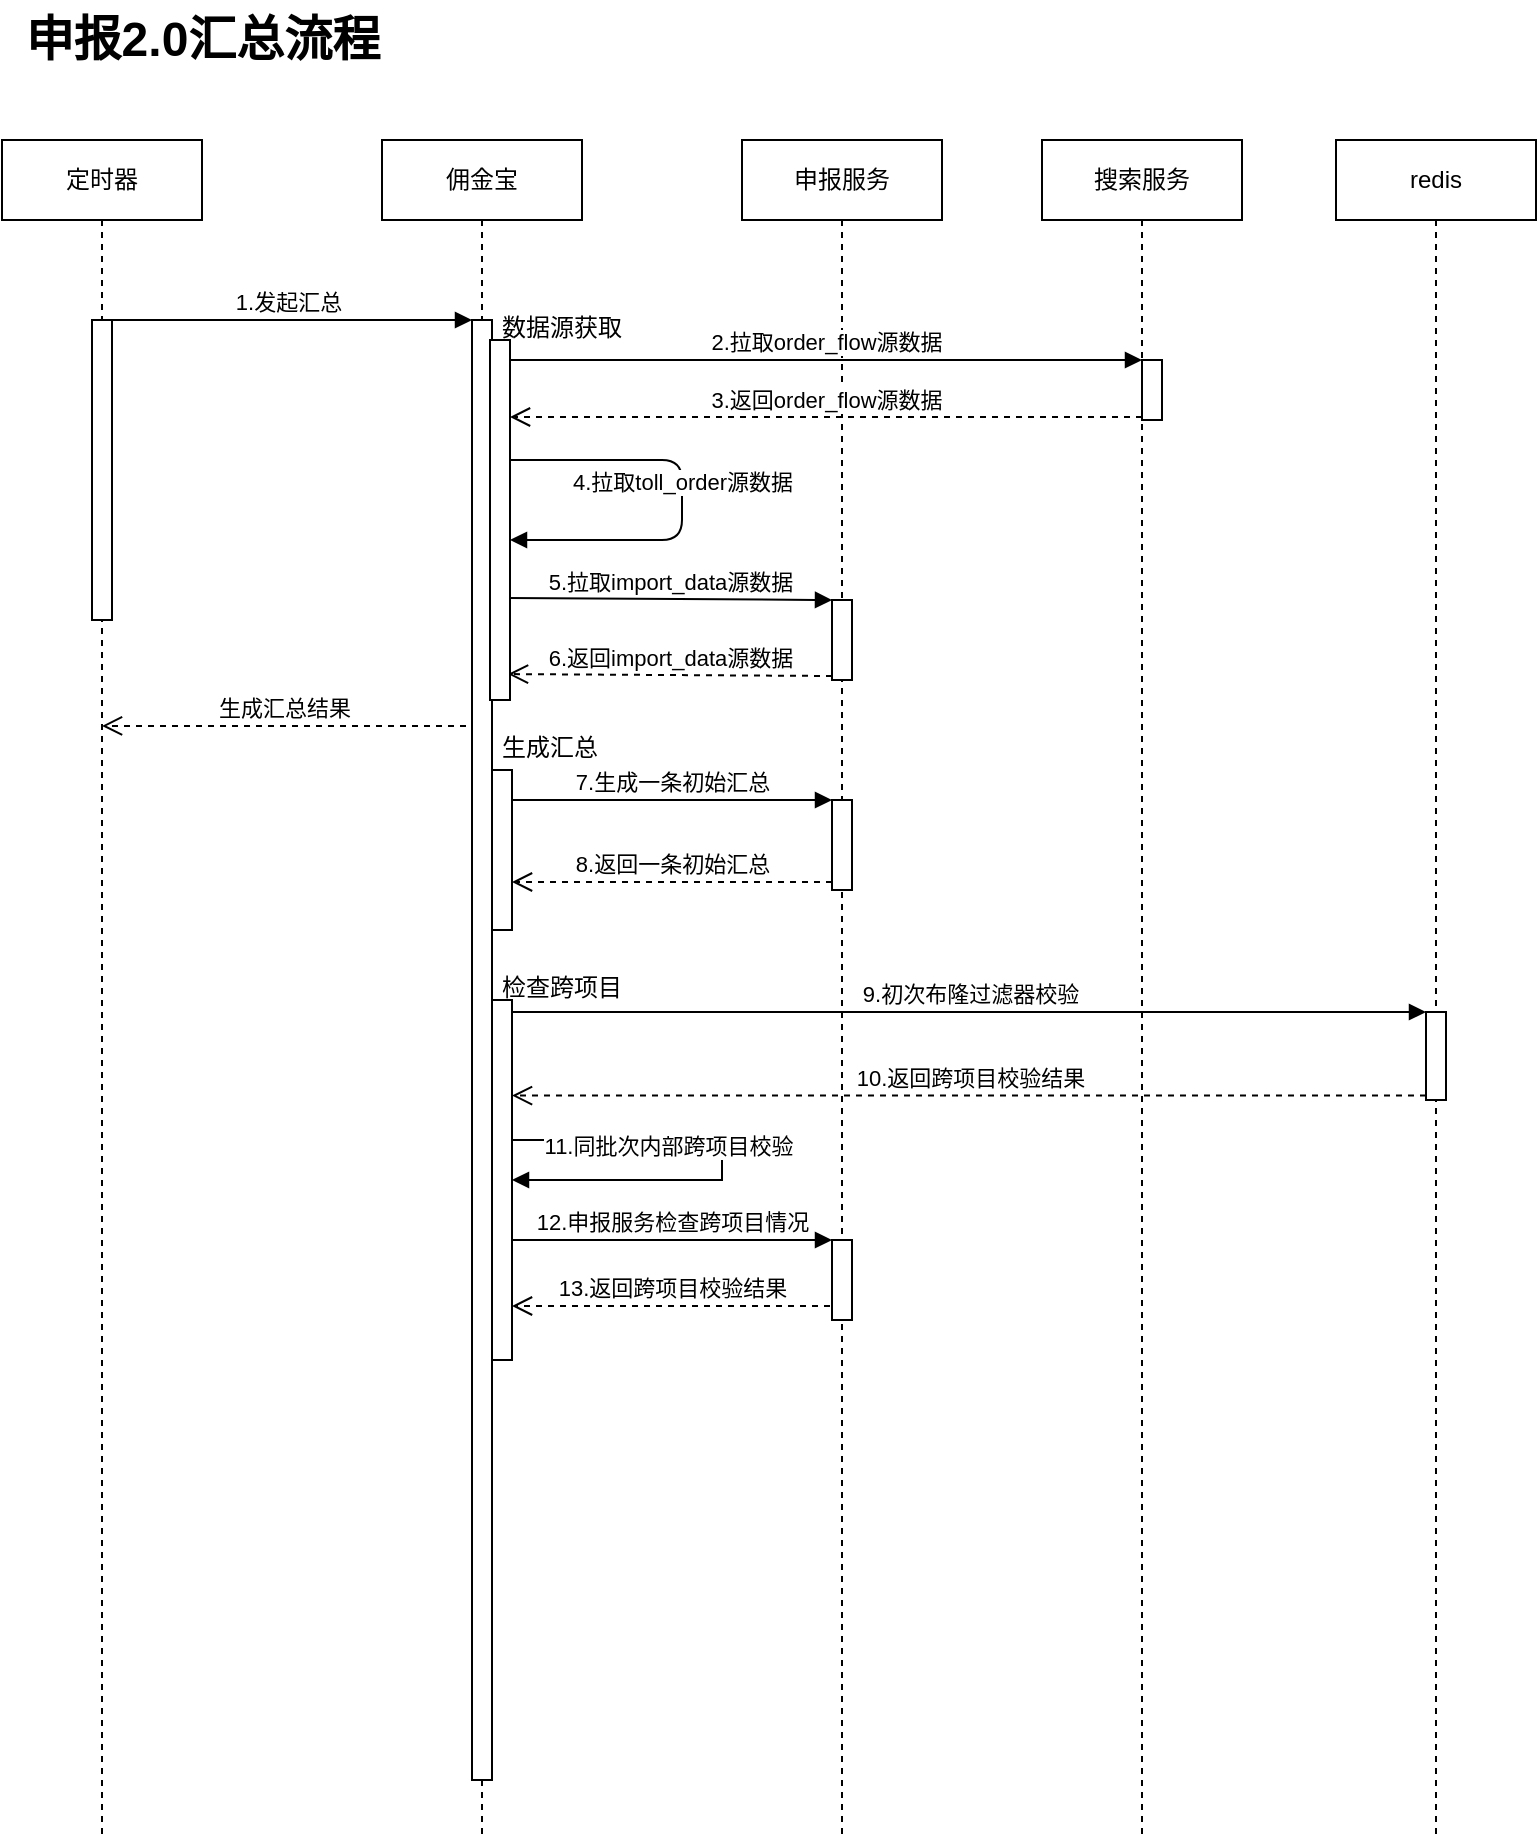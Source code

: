 <mxfile version="14.5.10" type="github">
  <diagram id="OrDDOOp5G-RsiYh1gpby" name="申报2.0汇总时序图">
    <mxGraphModel dx="1042" dy="750" grid="1" gridSize="10" guides="1" tooltips="1" connect="1" arrows="1" fold="1" page="1" pageScale="1" pageWidth="827" pageHeight="1169" math="0" shadow="0">
      <root>
        <mxCell id="0" />
        <mxCell id="1" parent="0" />
        <mxCell id="T_tN1QSZm3qy5hiVaArP-2" value="定时器" style="shape=umlLifeline;perimeter=lifelinePerimeter;whiteSpace=wrap;html=1;container=1;collapsible=0;recursiveResize=0;outlineConnect=0;" vertex="1" parent="1">
          <mxGeometry x="160" y="230" width="100" height="850" as="geometry" />
        </mxCell>
        <mxCell id="T_tN1QSZm3qy5hiVaArP-19" value="" style="html=1;points=[];perimeter=orthogonalPerimeter;" vertex="1" parent="T_tN1QSZm3qy5hiVaArP-2">
          <mxGeometry x="45" y="90" width="10" height="150" as="geometry" />
        </mxCell>
        <mxCell id="T_tN1QSZm3qy5hiVaArP-6" value="佣金宝" style="shape=umlLifeline;perimeter=lifelinePerimeter;whiteSpace=wrap;html=1;container=1;collapsible=0;recursiveResize=0;outlineConnect=0;" vertex="1" parent="1">
          <mxGeometry x="350" y="230" width="100" height="850" as="geometry" />
        </mxCell>
        <mxCell id="T_tN1QSZm3qy5hiVaArP-20" value="" style="html=1;points=[];perimeter=orthogonalPerimeter;" vertex="1" parent="T_tN1QSZm3qy5hiVaArP-6">
          <mxGeometry x="45" y="90" width="10" height="730" as="geometry" />
        </mxCell>
        <mxCell id="T_tN1QSZm3qy5hiVaArP-41" value="" style="html=1;points=[];perimeter=orthogonalPerimeter;" vertex="1" parent="T_tN1QSZm3qy5hiVaArP-6">
          <mxGeometry x="55" y="315" width="10" height="80" as="geometry" />
        </mxCell>
        <mxCell id="T_tN1QSZm3qy5hiVaArP-48" value="" style="html=1;points=[];perimeter=orthogonalPerimeter;" vertex="1" parent="T_tN1QSZm3qy5hiVaArP-6">
          <mxGeometry x="55" y="430" width="10" height="180" as="geometry" />
        </mxCell>
        <mxCell id="T_tN1QSZm3qy5hiVaArP-69" value="" style="edgeStyle=orthogonalEdgeStyle;html=1;align=left;spacingLeft=2;endArrow=block;rounded=0;" edge="1" target="T_tN1QSZm3qy5hiVaArP-48" parent="T_tN1QSZm3qy5hiVaArP-6" source="T_tN1QSZm3qy5hiVaArP-48">
          <mxGeometry relative="1" as="geometry">
            <mxPoint x="70" y="500" as="sourcePoint" />
            <Array as="points">
              <mxPoint x="170" y="500" />
              <mxPoint x="170" y="520" />
            </Array>
            <mxPoint x="70" y="520" as="targetPoint" />
          </mxGeometry>
        </mxCell>
        <mxCell id="T_tN1QSZm3qy5hiVaArP-70" value="&lt;span style=&quot;text-align: left&quot;&gt;11.同批次内部跨项目校验&lt;/span&gt;" style="edgeLabel;html=1;align=center;verticalAlign=middle;resizable=0;points=[];" vertex="1" connectable="0" parent="T_tN1QSZm3qy5hiVaArP-69">
          <mxGeometry x="-0.322" y="-3" relative="1" as="geometry">
            <mxPoint as="offset" />
          </mxGeometry>
        </mxCell>
        <mxCell id="T_tN1QSZm3qy5hiVaArP-7" value="申报服务" style="shape=umlLifeline;perimeter=lifelinePerimeter;whiteSpace=wrap;html=1;container=1;collapsible=0;recursiveResize=0;outlineConnect=0;" vertex="1" parent="1">
          <mxGeometry x="530" y="230" width="100" height="850" as="geometry" />
        </mxCell>
        <mxCell id="T_tN1QSZm3qy5hiVaArP-32" value="" style="html=1;points=[];perimeter=orthogonalPerimeter;" vertex="1" parent="T_tN1QSZm3qy5hiVaArP-7">
          <mxGeometry x="45" y="230" width="10" height="40" as="geometry" />
        </mxCell>
        <mxCell id="T_tN1QSZm3qy5hiVaArP-45" value="" style="html=1;points=[];perimeter=orthogonalPerimeter;" vertex="1" parent="T_tN1QSZm3qy5hiVaArP-7">
          <mxGeometry x="45" y="330" width="10" height="45" as="geometry" />
        </mxCell>
        <mxCell id="T_tN1QSZm3qy5hiVaArP-71" value="" style="html=1;points=[];perimeter=orthogonalPerimeter;" vertex="1" parent="T_tN1QSZm3qy5hiVaArP-7">
          <mxGeometry x="45" y="550" width="10" height="40" as="geometry" />
        </mxCell>
        <mxCell id="T_tN1QSZm3qy5hiVaArP-9" value="redis" style="shape=umlLifeline;perimeter=lifelinePerimeter;whiteSpace=wrap;html=1;container=1;collapsible=0;recursiveResize=0;outlineConnect=0;" vertex="1" parent="1">
          <mxGeometry x="827" y="230" width="100" height="850" as="geometry" />
        </mxCell>
        <mxCell id="T_tN1QSZm3qy5hiVaArP-53" value="" style="html=1;points=[];perimeter=orthogonalPerimeter;" vertex="1" parent="T_tN1QSZm3qy5hiVaArP-9">
          <mxGeometry x="45" y="436" width="10" height="44" as="geometry" />
        </mxCell>
        <mxCell id="T_tN1QSZm3qy5hiVaArP-17" value="申报2.0汇总流程" style="text;strokeColor=none;fillColor=none;html=1;fontSize=24;fontStyle=1;verticalAlign=middle;align=center;" vertex="1" parent="1">
          <mxGeometry x="160" y="160" width="200" height="40" as="geometry" />
        </mxCell>
        <mxCell id="T_tN1QSZm3qy5hiVaArP-18" value="搜索服务" style="shape=umlLifeline;perimeter=lifelinePerimeter;whiteSpace=wrap;html=1;container=1;collapsible=0;recursiveResize=0;outlineConnect=0;" vertex="1" parent="1">
          <mxGeometry x="680" y="230" width="100" height="850" as="geometry" />
        </mxCell>
        <mxCell id="T_tN1QSZm3qy5hiVaArP-23" value="" style="html=1;points=[];perimeter=orthogonalPerimeter;" vertex="1" parent="T_tN1QSZm3qy5hiVaArP-18">
          <mxGeometry x="50" y="110" width="10" height="30" as="geometry" />
        </mxCell>
        <mxCell id="T_tN1QSZm3qy5hiVaArP-21" value="1.发起汇总" style="html=1;verticalAlign=bottom;endArrow=block;entryX=0;entryY=0;" edge="1" target="T_tN1QSZm3qy5hiVaArP-20" parent="1" source="T_tN1QSZm3qy5hiVaArP-2">
          <mxGeometry relative="1" as="geometry">
            <mxPoint x="325" y="320" as="sourcePoint" />
          </mxGeometry>
        </mxCell>
        <mxCell id="T_tN1QSZm3qy5hiVaArP-22" value="生成汇总结果" style="html=1;verticalAlign=bottom;endArrow=open;dashed=1;endSize=8;exitX=-0.3;exitY=0.278;exitDx=0;exitDy=0;exitPerimeter=0;" edge="1" source="T_tN1QSZm3qy5hiVaArP-20" parent="1" target="T_tN1QSZm3qy5hiVaArP-2">
          <mxGeometry relative="1" as="geometry">
            <mxPoint x="325" y="396" as="targetPoint" />
          </mxGeometry>
        </mxCell>
        <mxCell id="T_tN1QSZm3qy5hiVaArP-25" value="3.返回order_flow源数据" style="html=1;verticalAlign=bottom;endArrow=open;dashed=1;endSize=8;exitX=0;exitY=0.95;" edge="1" source="T_tN1QSZm3qy5hiVaArP-23" parent="1" target="T_tN1QSZm3qy5hiVaArP-38">
          <mxGeometry relative="1" as="geometry">
            <mxPoint x="430" y="369" as="targetPoint" />
          </mxGeometry>
        </mxCell>
        <mxCell id="T_tN1QSZm3qy5hiVaArP-24" value="2.拉取order_flow源数据" style="html=1;verticalAlign=bottom;endArrow=block;entryX=0;entryY=0;" edge="1" target="T_tN1QSZm3qy5hiVaArP-23" parent="1" source="T_tN1QSZm3qy5hiVaArP-38">
          <mxGeometry relative="1" as="geometry">
            <mxPoint x="440" y="340" as="sourcePoint" />
          </mxGeometry>
        </mxCell>
        <mxCell id="T_tN1QSZm3qy5hiVaArP-33" value="5.拉取import_data源数据" style="html=1;verticalAlign=bottom;endArrow=block;entryX=0;entryY=0;exitX=0.9;exitY=0.717;exitDx=0;exitDy=0;exitPerimeter=0;" edge="1" target="T_tN1QSZm3qy5hiVaArP-32" parent="1" source="T_tN1QSZm3qy5hiVaArP-38">
          <mxGeometry relative="1" as="geometry">
            <mxPoint x="430" y="460" as="sourcePoint" />
          </mxGeometry>
        </mxCell>
        <mxCell id="T_tN1QSZm3qy5hiVaArP-34" value="6.返回import_data源数据" style="html=1;verticalAlign=bottom;endArrow=open;dashed=1;endSize=8;exitX=0;exitY=0.95;entryX=0.9;entryY=0.928;entryDx=0;entryDy=0;entryPerimeter=0;" edge="1" source="T_tN1QSZm3qy5hiVaArP-32" parent="1" target="T_tN1QSZm3qy5hiVaArP-38">
          <mxGeometry relative="1" as="geometry">
            <mxPoint x="430" y="498" as="targetPoint" />
          </mxGeometry>
        </mxCell>
        <mxCell id="T_tN1QSZm3qy5hiVaArP-38" value="" style="html=1;points=[];perimeter=orthogonalPerimeter;" vertex="1" parent="1">
          <mxGeometry x="404" y="330" width="10" height="180" as="geometry" />
        </mxCell>
        <mxCell id="T_tN1QSZm3qy5hiVaArP-28" value="4.拉取toll_order源数据" style="html=1;verticalAlign=bottom;endArrow=block;" edge="1" target="T_tN1QSZm3qy5hiVaArP-38" parent="1" source="T_tN1QSZm3qy5hiVaArP-38">
          <mxGeometry relative="1" as="geometry">
            <mxPoint x="430" y="390" as="sourcePoint" />
            <mxPoint x="430" y="430" as="targetPoint" />
            <Array as="points">
              <mxPoint x="500" y="390" />
              <mxPoint x="500" y="430" />
            </Array>
          </mxGeometry>
        </mxCell>
        <mxCell id="T_tN1QSZm3qy5hiVaArP-39" value="数据源获取" style="text;strokeColor=none;fillColor=none;align=left;verticalAlign=top;spacingLeft=4;spacingRight=4;overflow=hidden;rotatable=0;points=[[0,0.5],[1,0.5]];portConstraint=eastwest;" vertex="1" parent="1">
          <mxGeometry x="404" y="310" width="100" height="26" as="geometry" />
        </mxCell>
        <mxCell id="T_tN1QSZm3qy5hiVaArP-44" value="生成汇总" style="text;strokeColor=none;fillColor=none;align=left;verticalAlign=top;spacingLeft=4;spacingRight=4;overflow=hidden;rotatable=0;points=[[0,0.5],[1,0.5]];portConstraint=eastwest;" vertex="1" parent="1">
          <mxGeometry x="404" y="520" width="100" height="26" as="geometry" />
        </mxCell>
        <mxCell id="T_tN1QSZm3qy5hiVaArP-46" value="7.生成一条初始汇总" style="html=1;verticalAlign=bottom;endArrow=block;entryX=0;entryY=0;" edge="1" target="T_tN1QSZm3qy5hiVaArP-45" parent="1" source="T_tN1QSZm3qy5hiVaArP-41">
          <mxGeometry relative="1" as="geometry">
            <mxPoint x="505" y="560" as="sourcePoint" />
          </mxGeometry>
        </mxCell>
        <mxCell id="T_tN1QSZm3qy5hiVaArP-47" value="8.返回一条初始汇总" style="html=1;verticalAlign=bottom;endArrow=open;dashed=1;endSize=8;entryX=1;entryY=0.7;entryDx=0;entryDy=0;entryPerimeter=0;" edge="1" source="T_tN1QSZm3qy5hiVaArP-45" parent="1" target="T_tN1QSZm3qy5hiVaArP-41">
          <mxGeometry relative="1" as="geometry">
            <mxPoint x="420" y="600" as="targetPoint" />
          </mxGeometry>
        </mxCell>
        <mxCell id="T_tN1QSZm3qy5hiVaArP-49" value="检查跨项目" style="text;strokeColor=none;fillColor=none;align=left;verticalAlign=top;spacingLeft=4;spacingRight=4;overflow=hidden;rotatable=0;points=[[0,0.5],[1,0.5]];portConstraint=eastwest;" vertex="1" parent="1">
          <mxGeometry x="404" y="640" width="100" height="26" as="geometry" />
        </mxCell>
        <mxCell id="T_tN1QSZm3qy5hiVaArP-54" value="9.初次布隆过滤器校验" style="html=1;verticalAlign=bottom;endArrow=block;entryX=0;entryY=0;" edge="1" target="T_tN1QSZm3qy5hiVaArP-53" parent="1" source="T_tN1QSZm3qy5hiVaArP-48">
          <mxGeometry relative="1" as="geometry">
            <mxPoint x="802" y="666" as="sourcePoint" />
          </mxGeometry>
        </mxCell>
        <mxCell id="T_tN1QSZm3qy5hiVaArP-55" value="10.返回跨项目校验结果" style="html=1;verticalAlign=bottom;endArrow=open;dashed=1;endSize=8;exitX=0;exitY=0.95;" edge="1" source="T_tN1QSZm3qy5hiVaArP-53" parent="1" target="T_tN1QSZm3qy5hiVaArP-48">
          <mxGeometry relative="1" as="geometry">
            <mxPoint x="802" y="742" as="targetPoint" />
          </mxGeometry>
        </mxCell>
        <mxCell id="T_tN1QSZm3qy5hiVaArP-73" value="13.返回跨项目校验结果" style="html=1;verticalAlign=bottom;endArrow=open;dashed=1;endSize=8;exitX=-0.1;exitY=0.825;exitDx=0;exitDy=0;exitPerimeter=0;" edge="1" source="T_tN1QSZm3qy5hiVaArP-71" parent="1" target="T_tN1QSZm3qy5hiVaArP-48">
          <mxGeometry relative="1" as="geometry">
            <mxPoint x="505" y="856" as="targetPoint" />
          </mxGeometry>
        </mxCell>
        <mxCell id="T_tN1QSZm3qy5hiVaArP-72" value="12.申报服务检查跨项目情况" style="html=1;verticalAlign=bottom;endArrow=block;entryX=0;entryY=0;" edge="1" target="T_tN1QSZm3qy5hiVaArP-71" parent="1">
          <mxGeometry relative="1" as="geometry">
            <mxPoint x="415" y="780" as="sourcePoint" />
          </mxGeometry>
        </mxCell>
      </root>
    </mxGraphModel>
  </diagram>
</mxfile>
